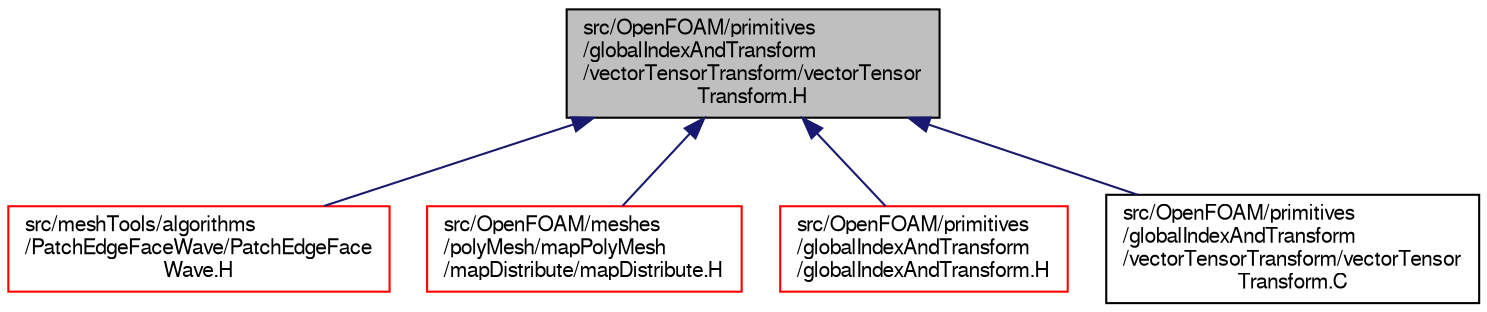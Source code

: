 digraph "src/OpenFOAM/primitives/globalIndexAndTransform/vectorTensorTransform/vectorTensorTransform.H"
{
  bgcolor="transparent";
  edge [fontname="FreeSans",fontsize="10",labelfontname="FreeSans",labelfontsize="10"];
  node [fontname="FreeSans",fontsize="10",shape=record];
  Node108 [label="src/OpenFOAM/primitives\l/globalIndexAndTransform\l/vectorTensorTransform/vectorTensor\lTransform.H",height=0.2,width=0.4,color="black", fillcolor="grey75", style="filled", fontcolor="black"];
  Node108 -> Node109 [dir="back",color="midnightblue",fontsize="10",style="solid",fontname="FreeSans"];
  Node109 [label="src/meshTools/algorithms\l/PatchEdgeFaceWave/PatchEdgeFace\lWave.H",height=0.2,width=0.4,color="red",URL="$a07208.html"];
  Node108 -> Node115 [dir="back",color="midnightblue",fontsize="10",style="solid",fontname="FreeSans"];
  Node115 [label="src/OpenFOAM/meshes\l/polyMesh/mapPolyMesh\l/mapDistribute/mapDistribute.H",height=0.2,width=0.4,color="red",URL="$a11576.html"];
  Node108 -> Node500 [dir="back",color="midnightblue",fontsize="10",style="solid",fontname="FreeSans"];
  Node500 [label="src/OpenFOAM/primitives\l/globalIndexAndTransform\l/globalIndexAndTransform.H",height=0.2,width=0.4,color="red",URL="$a12317.html"];
  Node108 -> Node505 [dir="back",color="midnightblue",fontsize="10",style="solid",fontname="FreeSans"];
  Node505 [label="src/OpenFOAM/primitives\l/globalIndexAndTransform\l/vectorTensorTransform/vectorTensor\lTransform.C",height=0.2,width=0.4,color="black",URL="$a12323.html"];
}
